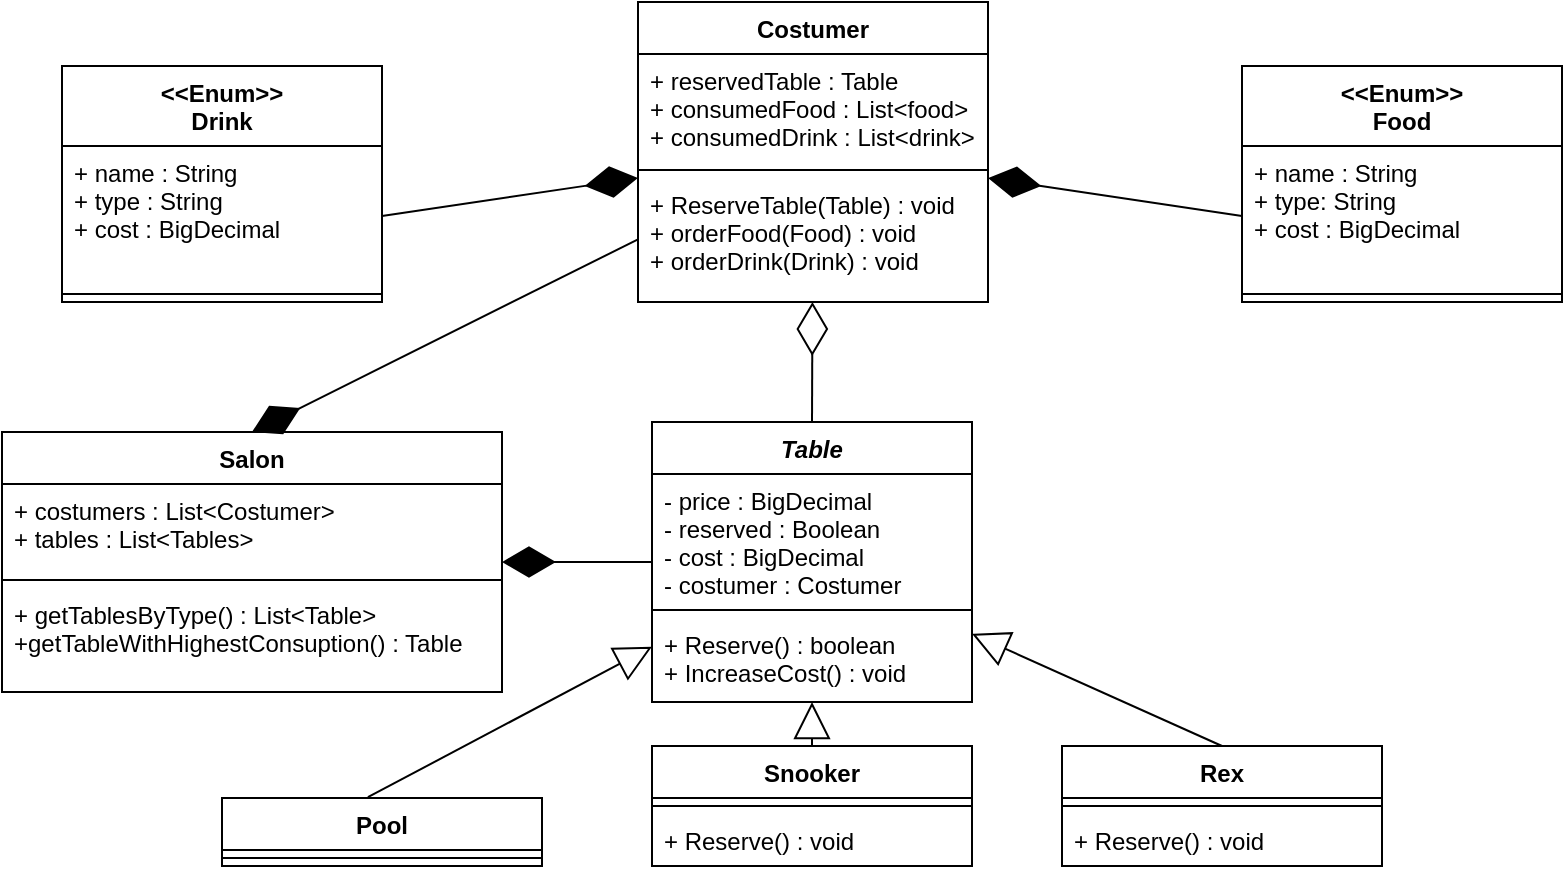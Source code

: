 <mxfile version="17.4.6" type="github">
  <diagram id="7sCuoE26va40y_8TQayE" name="Page-1">
    <mxGraphModel dx="1350" dy="764" grid="1" gridSize="10" guides="1" tooltips="1" connect="1" arrows="1" fold="1" page="1" pageScale="1" pageWidth="850" pageHeight="1100" math="0" shadow="0">
      <root>
        <mxCell id="0" />
        <mxCell id="1" parent="0" />
        <mxCell id="A2mlpOCiIOqAh3bKwQ5F-1" value="Table" style="swimlane;fontStyle=3;align=center;verticalAlign=top;childLayout=stackLayout;horizontal=1;startSize=26;horizontalStack=0;resizeParent=1;resizeParentMax=0;resizeLast=0;collapsible=1;marginBottom=0;" vertex="1" parent="1">
          <mxGeometry x="345" y="228" width="160" height="140" as="geometry" />
        </mxCell>
        <mxCell id="A2mlpOCiIOqAh3bKwQ5F-2" value="- price : BigDecimal&#xa;- reserved : Boolean&#xa;- cost : BigDecimal&#xa;- costumer : Costumer&#xa;&#xa;&#xa;" style="text;strokeColor=none;fillColor=none;align=left;verticalAlign=top;spacingLeft=4;spacingRight=4;overflow=hidden;rotatable=0;points=[[0,0.5],[1,0.5]];portConstraint=eastwest;" vertex="1" parent="A2mlpOCiIOqAh3bKwQ5F-1">
          <mxGeometry y="26" width="160" height="64" as="geometry" />
        </mxCell>
        <mxCell id="A2mlpOCiIOqAh3bKwQ5F-3" value="" style="line;strokeWidth=1;fillColor=none;align=left;verticalAlign=middle;spacingTop=-1;spacingLeft=3;spacingRight=3;rotatable=0;labelPosition=right;points=[];portConstraint=eastwest;" vertex="1" parent="A2mlpOCiIOqAh3bKwQ5F-1">
          <mxGeometry y="90" width="160" height="8" as="geometry" />
        </mxCell>
        <mxCell id="A2mlpOCiIOqAh3bKwQ5F-4" value="+ Reserve() : boolean&#xa;+ IncreaseCost() : void&#xa;" style="text;strokeColor=none;fillColor=none;align=left;verticalAlign=top;spacingLeft=4;spacingRight=4;overflow=hidden;rotatable=0;points=[[0,0.5],[1,0.5]];portConstraint=eastwest;" vertex="1" parent="A2mlpOCiIOqAh3bKwQ5F-1">
          <mxGeometry y="98" width="160" height="42" as="geometry" />
        </mxCell>
        <mxCell id="A2mlpOCiIOqAh3bKwQ5F-5" value="Snooker" style="swimlane;fontStyle=1;align=center;verticalAlign=top;childLayout=stackLayout;horizontal=1;startSize=26;horizontalStack=0;resizeParent=1;resizeParentMax=0;resizeLast=0;collapsible=1;marginBottom=0;" vertex="1" parent="1">
          <mxGeometry x="345" y="390" width="160" height="60" as="geometry" />
        </mxCell>
        <mxCell id="A2mlpOCiIOqAh3bKwQ5F-7" value="" style="line;strokeWidth=1;fillColor=none;align=left;verticalAlign=middle;spacingTop=-1;spacingLeft=3;spacingRight=3;rotatable=0;labelPosition=right;points=[];portConstraint=eastwest;" vertex="1" parent="A2mlpOCiIOqAh3bKwQ5F-5">
          <mxGeometry y="26" width="160" height="8" as="geometry" />
        </mxCell>
        <mxCell id="A2mlpOCiIOqAh3bKwQ5F-8" value="+ Reserve() : void" style="text;strokeColor=none;fillColor=none;align=left;verticalAlign=top;spacingLeft=4;spacingRight=4;overflow=hidden;rotatable=0;points=[[0,0.5],[1,0.5]];portConstraint=eastwest;" vertex="1" parent="A2mlpOCiIOqAh3bKwQ5F-5">
          <mxGeometry y="34" width="160" height="26" as="geometry" />
        </mxCell>
        <mxCell id="A2mlpOCiIOqAh3bKwQ5F-9" value="Rex" style="swimlane;fontStyle=1;align=center;verticalAlign=top;childLayout=stackLayout;horizontal=1;startSize=26;horizontalStack=0;resizeParent=1;resizeParentMax=0;resizeLast=0;collapsible=1;marginBottom=0;" vertex="1" parent="1">
          <mxGeometry x="550" y="390" width="160" height="60" as="geometry" />
        </mxCell>
        <mxCell id="A2mlpOCiIOqAh3bKwQ5F-11" value="" style="line;strokeWidth=1;fillColor=none;align=left;verticalAlign=middle;spacingTop=-1;spacingLeft=3;spacingRight=3;rotatable=0;labelPosition=right;points=[];portConstraint=eastwest;" vertex="1" parent="A2mlpOCiIOqAh3bKwQ5F-9">
          <mxGeometry y="26" width="160" height="8" as="geometry" />
        </mxCell>
        <mxCell id="A2mlpOCiIOqAh3bKwQ5F-12" value="+ Reserve() : void" style="text;strokeColor=none;fillColor=none;align=left;verticalAlign=top;spacingLeft=4;spacingRight=4;overflow=hidden;rotatable=0;points=[[0,0.5],[1,0.5]];portConstraint=eastwest;" vertex="1" parent="A2mlpOCiIOqAh3bKwQ5F-9">
          <mxGeometry y="34" width="160" height="26" as="geometry" />
        </mxCell>
        <mxCell id="A2mlpOCiIOqAh3bKwQ5F-13" value="Pool" style="swimlane;fontStyle=1;align=center;verticalAlign=top;childLayout=stackLayout;horizontal=1;startSize=26;horizontalStack=0;resizeParent=1;resizeParentMax=0;resizeLast=0;collapsible=1;marginBottom=0;" vertex="1" parent="1">
          <mxGeometry x="130" y="416" width="160" height="34" as="geometry" />
        </mxCell>
        <mxCell id="A2mlpOCiIOqAh3bKwQ5F-15" value="" style="line;strokeWidth=1;fillColor=none;align=left;verticalAlign=middle;spacingTop=-1;spacingLeft=3;spacingRight=3;rotatable=0;labelPosition=right;points=[];portConstraint=eastwest;" vertex="1" parent="A2mlpOCiIOqAh3bKwQ5F-13">
          <mxGeometry y="26" width="160" height="8" as="geometry" />
        </mxCell>
        <mxCell id="A2mlpOCiIOqAh3bKwQ5F-17" value="" style="endArrow=block;endSize=16;endFill=0;html=1;rounded=0;exitX=0.456;exitY=-0.012;exitDx=0;exitDy=0;exitPerimeter=0;" edge="1" parent="1" source="A2mlpOCiIOqAh3bKwQ5F-13" target="A2mlpOCiIOqAh3bKwQ5F-1">
          <mxGeometry width="160" relative="1" as="geometry">
            <mxPoint x="340" y="390" as="sourcePoint" />
            <mxPoint x="500" y="390" as="targetPoint" />
          </mxGeometry>
        </mxCell>
        <mxCell id="A2mlpOCiIOqAh3bKwQ5F-18" value="" style="endArrow=block;endSize=16;endFill=0;html=1;rounded=0;exitX=0.5;exitY=0;exitDx=0;exitDy=0;" edge="1" parent="1" source="A2mlpOCiIOqAh3bKwQ5F-5" target="A2mlpOCiIOqAh3bKwQ5F-1">
          <mxGeometry width="160" relative="1" as="geometry">
            <mxPoint x="620" y="270" as="sourcePoint" />
            <mxPoint x="450" y="370" as="targetPoint" />
          </mxGeometry>
        </mxCell>
        <mxCell id="A2mlpOCiIOqAh3bKwQ5F-19" value="" style="endArrow=block;endSize=16;endFill=0;html=1;rounded=0;exitX=0.5;exitY=0;exitDx=0;exitDy=0;" edge="1" parent="1" source="A2mlpOCiIOqAh3bKwQ5F-9" target="A2mlpOCiIOqAh3bKwQ5F-1">
          <mxGeometry width="160" relative="1" as="geometry">
            <mxPoint x="340" y="390" as="sourcePoint" />
            <mxPoint x="500" y="390" as="targetPoint" />
          </mxGeometry>
        </mxCell>
        <mxCell id="A2mlpOCiIOqAh3bKwQ5F-20" value="Costumer" style="swimlane;fontStyle=1;align=center;verticalAlign=top;childLayout=stackLayout;horizontal=1;startSize=26;horizontalStack=0;resizeParent=1;resizeParentMax=0;resizeLast=0;collapsible=1;marginBottom=0;" vertex="1" parent="1">
          <mxGeometry x="338" y="18" width="175" height="150" as="geometry" />
        </mxCell>
        <mxCell id="A2mlpOCiIOqAh3bKwQ5F-21" value="+ reservedTable : Table&#xa;+ consumedFood : List&lt;food&gt;&#xa;+ consumedDrink : List&lt;drink&gt;&#xa;" style="text;strokeColor=none;fillColor=none;align=left;verticalAlign=top;spacingLeft=4;spacingRight=4;overflow=hidden;rotatable=0;points=[[0,0.5],[1,0.5]];portConstraint=eastwest;" vertex="1" parent="A2mlpOCiIOqAh3bKwQ5F-20">
          <mxGeometry y="26" width="175" height="54" as="geometry" />
        </mxCell>
        <mxCell id="A2mlpOCiIOqAh3bKwQ5F-22" value="" style="line;strokeWidth=1;fillColor=none;align=left;verticalAlign=middle;spacingTop=-1;spacingLeft=3;spacingRight=3;rotatable=0;labelPosition=right;points=[];portConstraint=eastwest;" vertex="1" parent="A2mlpOCiIOqAh3bKwQ5F-20">
          <mxGeometry y="80" width="175" height="8" as="geometry" />
        </mxCell>
        <mxCell id="A2mlpOCiIOqAh3bKwQ5F-23" value="+ ReserveTable(Table) : void&#xa;+ orderFood(Food) : void&#xa;+ orderDrink(Drink) : void&#xa;" style="text;strokeColor=none;fillColor=none;align=left;verticalAlign=top;spacingLeft=4;spacingRight=4;overflow=hidden;rotatable=0;points=[[0,0.5],[1,0.5]];portConstraint=eastwest;" vertex="1" parent="A2mlpOCiIOqAh3bKwQ5F-20">
          <mxGeometry y="88" width="175" height="62" as="geometry" />
        </mxCell>
        <mxCell id="A2mlpOCiIOqAh3bKwQ5F-28" value="&lt;&lt;Enum&gt;&gt;&#xa;Food" style="swimlane;fontStyle=1;align=center;verticalAlign=top;childLayout=stackLayout;horizontal=1;startSize=40;horizontalStack=0;resizeParent=1;resizeParentMax=0;resizeLast=0;collapsible=1;marginBottom=0;" vertex="1" parent="1">
          <mxGeometry x="640" y="50" width="160" height="118" as="geometry" />
        </mxCell>
        <mxCell id="A2mlpOCiIOqAh3bKwQ5F-29" value="+ name : String&#xa;+ type: String&#xa;+ cost : BigDecimal&#xa;" style="text;strokeColor=none;fillColor=none;align=left;verticalAlign=top;spacingLeft=4;spacingRight=4;overflow=hidden;rotatable=0;points=[[0,0.5],[1,0.5]];portConstraint=eastwest;" vertex="1" parent="A2mlpOCiIOqAh3bKwQ5F-28">
          <mxGeometry y="40" width="160" height="70" as="geometry" />
        </mxCell>
        <mxCell id="A2mlpOCiIOqAh3bKwQ5F-30" value="" style="line;strokeWidth=1;fillColor=none;align=left;verticalAlign=middle;spacingTop=-1;spacingLeft=3;spacingRight=3;rotatable=0;labelPosition=right;points=[];portConstraint=eastwest;" vertex="1" parent="A2mlpOCiIOqAh3bKwQ5F-28">
          <mxGeometry y="110" width="160" height="8" as="geometry" />
        </mxCell>
        <mxCell id="A2mlpOCiIOqAh3bKwQ5F-36" value="&lt;&lt;Enum&gt;&gt;&#xa;Drink" style="swimlane;fontStyle=1;align=center;verticalAlign=top;childLayout=stackLayout;horizontal=1;startSize=40;horizontalStack=0;resizeParent=1;resizeParentMax=0;resizeLast=0;collapsible=1;marginBottom=0;" vertex="1" parent="1">
          <mxGeometry x="50" y="50" width="160" height="118" as="geometry" />
        </mxCell>
        <mxCell id="A2mlpOCiIOqAh3bKwQ5F-37" value="+ name : String&#xa;+ type : String&#xa;+ cost : BigDecimal&#xa;" style="text;strokeColor=none;fillColor=none;align=left;verticalAlign=top;spacingLeft=4;spacingRight=4;overflow=hidden;rotatable=0;points=[[0,0.5],[1,0.5]];portConstraint=eastwest;" vertex="1" parent="A2mlpOCiIOqAh3bKwQ5F-36">
          <mxGeometry y="40" width="160" height="70" as="geometry" />
        </mxCell>
        <mxCell id="A2mlpOCiIOqAh3bKwQ5F-38" value="" style="line;strokeWidth=1;fillColor=none;align=left;verticalAlign=middle;spacingTop=-1;spacingLeft=3;spacingRight=3;rotatable=0;labelPosition=right;points=[];portConstraint=eastwest;" vertex="1" parent="A2mlpOCiIOqAh3bKwQ5F-36">
          <mxGeometry y="110" width="160" height="8" as="geometry" />
        </mxCell>
        <mxCell id="A2mlpOCiIOqAh3bKwQ5F-40" value="Salon" style="swimlane;fontStyle=1;align=center;verticalAlign=top;childLayout=stackLayout;horizontal=1;startSize=26;horizontalStack=0;resizeParent=1;resizeParentMax=0;resizeLast=0;collapsible=1;marginBottom=0;" vertex="1" parent="1">
          <mxGeometry x="20" y="233" width="250" height="130" as="geometry" />
        </mxCell>
        <mxCell id="A2mlpOCiIOqAh3bKwQ5F-41" value="+ costumers : List&lt;Costumer&gt;&#xa;+ tables : List&lt;Tables&gt;&#xa;" style="text;strokeColor=none;fillColor=none;align=left;verticalAlign=top;spacingLeft=4;spacingRight=4;overflow=hidden;rotatable=0;points=[[0,0.5],[1,0.5]];portConstraint=eastwest;" vertex="1" parent="A2mlpOCiIOqAh3bKwQ5F-40">
          <mxGeometry y="26" width="250" height="44" as="geometry" />
        </mxCell>
        <mxCell id="A2mlpOCiIOqAh3bKwQ5F-42" value="" style="line;strokeWidth=1;fillColor=none;align=left;verticalAlign=middle;spacingTop=-1;spacingLeft=3;spacingRight=3;rotatable=0;labelPosition=right;points=[];portConstraint=eastwest;" vertex="1" parent="A2mlpOCiIOqAh3bKwQ5F-40">
          <mxGeometry y="70" width="250" height="8" as="geometry" />
        </mxCell>
        <mxCell id="A2mlpOCiIOqAh3bKwQ5F-43" value="+ getTablesByType() : List&lt;Table&gt;&#xa;+getTableWithHighestConsuption() : Table&#xa;" style="text;strokeColor=none;fillColor=none;align=left;verticalAlign=top;spacingLeft=4;spacingRight=4;overflow=hidden;rotatable=0;points=[[0,0.5],[1,0.5]];portConstraint=eastwest;" vertex="1" parent="A2mlpOCiIOqAh3bKwQ5F-40">
          <mxGeometry y="78" width="250" height="52" as="geometry" />
        </mxCell>
        <mxCell id="A2mlpOCiIOqAh3bKwQ5F-44" value="" style="endArrow=diamondThin;endFill=0;endSize=24;html=1;rounded=0;exitX=0.5;exitY=0;exitDx=0;exitDy=0;" edge="1" parent="1" source="A2mlpOCiIOqAh3bKwQ5F-1" target="A2mlpOCiIOqAh3bKwQ5F-20">
          <mxGeometry width="160" relative="1" as="geometry">
            <mxPoint x="340" y="300" as="sourcePoint" />
            <mxPoint x="500" y="300" as="targetPoint" />
          </mxGeometry>
        </mxCell>
        <mxCell id="A2mlpOCiIOqAh3bKwQ5F-45" value="" style="endArrow=diamondThin;endFill=1;endSize=24;html=1;rounded=0;exitX=0;exitY=0.5;exitDx=0;exitDy=0;" edge="1" parent="1" source="A2mlpOCiIOqAh3bKwQ5F-29" target="A2mlpOCiIOqAh3bKwQ5F-20">
          <mxGeometry width="160" relative="1" as="geometry">
            <mxPoint x="460" y="290" as="sourcePoint" />
            <mxPoint x="620" y="290" as="targetPoint" />
          </mxGeometry>
        </mxCell>
        <mxCell id="A2mlpOCiIOqAh3bKwQ5F-46" value="" style="endArrow=diamondThin;endFill=1;endSize=24;html=1;rounded=0;exitX=1;exitY=0.5;exitDx=0;exitDy=0;" edge="1" parent="1" source="A2mlpOCiIOqAh3bKwQ5F-37" target="A2mlpOCiIOqAh3bKwQ5F-20">
          <mxGeometry width="160" relative="1" as="geometry">
            <mxPoint x="340" y="300" as="sourcePoint" />
            <mxPoint x="500" y="300" as="targetPoint" />
          </mxGeometry>
        </mxCell>
        <mxCell id="A2mlpOCiIOqAh3bKwQ5F-48" value="" style="endArrow=diamondThin;endFill=1;endSize=24;html=1;rounded=0;" edge="1" parent="1" source="A2mlpOCiIOqAh3bKwQ5F-1" target="A2mlpOCiIOqAh3bKwQ5F-40">
          <mxGeometry width="160" relative="1" as="geometry">
            <mxPoint x="320" y="300" as="sourcePoint" />
            <mxPoint x="500" y="300" as="targetPoint" />
          </mxGeometry>
        </mxCell>
        <mxCell id="A2mlpOCiIOqAh3bKwQ5F-52" value="" style="endArrow=diamondThin;endFill=1;endSize=24;html=1;rounded=0;entryX=0.5;entryY=0;entryDx=0;entryDy=0;" edge="1" parent="1" source="A2mlpOCiIOqAh3bKwQ5F-20" target="A2mlpOCiIOqAh3bKwQ5F-40">
          <mxGeometry width="160" relative="1" as="geometry">
            <mxPoint x="-10" y="210" as="sourcePoint" />
            <mxPoint x="150" y="210" as="targetPoint" />
          </mxGeometry>
        </mxCell>
      </root>
    </mxGraphModel>
  </diagram>
</mxfile>
